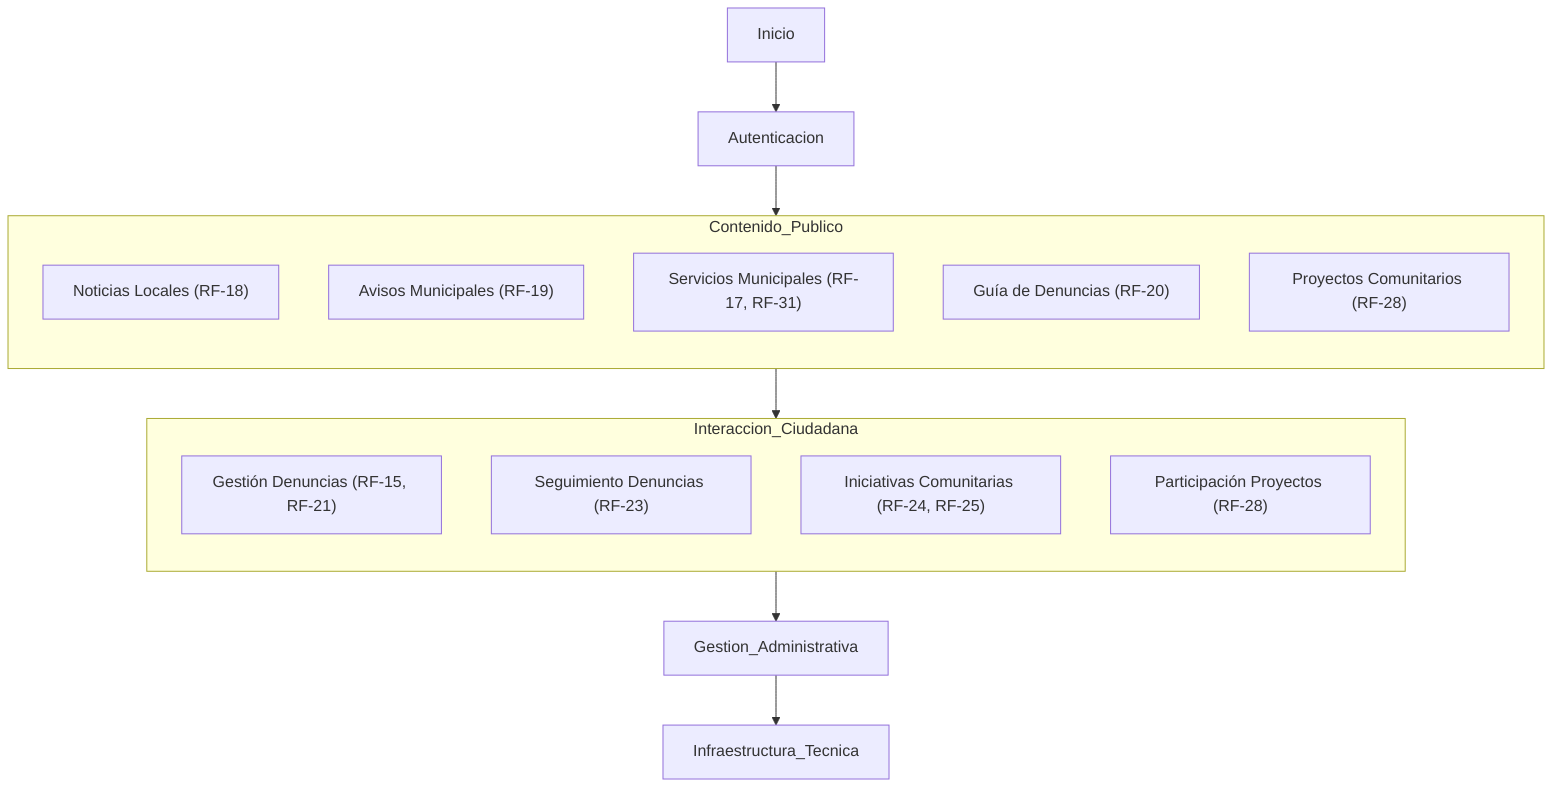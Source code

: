graph TD
  Inicio --> Autenticacion
  Autenticacion --> Contenido_Publico
  Contenido_Publico --> Interaccion_Ciudadana
  Interaccion_Ciudadana --> Gestion_Administrativa
  Gestion_Administrativa --> Infraestructura_Tecnica
subgraph Interaccion_Ciudadana
    direction TB
    Denuncias["Gestión Denuncias (RF-15, RF-21)"]
    Seguimiento["Seguimiento Denuncias (RF-23)"]
    Iniciativas["Iniciativas Comunitarias (RF-24, RF-25)"]
    Participacion["Participación Proyectos (RF-28)"]
  end

  subgraph Contenido_Publico
    direction TB
    Noticias["Noticias Locales (RF-18)"]
    Avisos["Avisos Municipales (RF-19)"]
    Servicios["Servicios Municipales (RF-17, RF-31)"]
    Guias["Guía de Denuncias (RF-20)"]
    Proyectos["Proyectos Comunitarios (RF-28)"]
  end